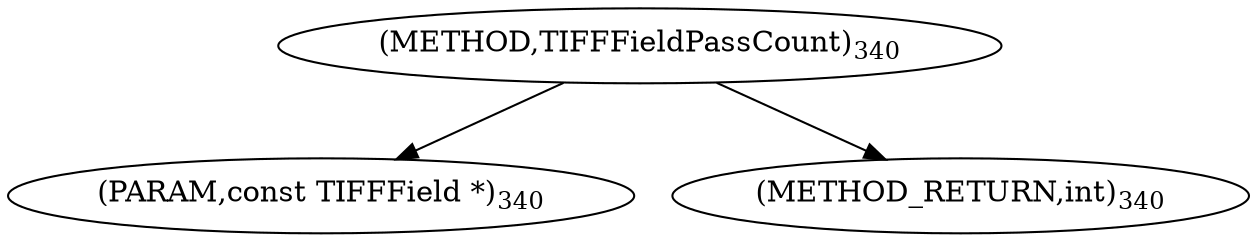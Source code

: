 digraph "TIFFFieldPassCount" {  
"8447" [label = <(METHOD,TIFFFieldPassCount)<SUB>340</SUB>> ]
"8448" [label = <(PARAM,const TIFFField *)<SUB>340</SUB>> ]
"8449" [label = <(METHOD_RETURN,int)<SUB>340</SUB>> ]
  "8447" -> "8448" 
  "8447" -> "8449" 
}
